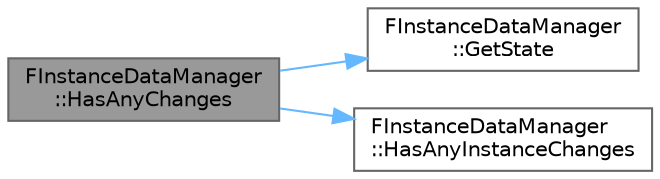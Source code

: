 digraph "FInstanceDataManager::HasAnyChanges"
{
 // INTERACTIVE_SVG=YES
 // LATEX_PDF_SIZE
  bgcolor="transparent";
  edge [fontname=Helvetica,fontsize=10,labelfontname=Helvetica,labelfontsize=10];
  node [fontname=Helvetica,fontsize=10,shape=box,height=0.2,width=0.4];
  rankdir="LR";
  Node1 [id="Node000001",label="FInstanceDataManager\l::HasAnyChanges",height=0.2,width=0.4,color="gray40", fillcolor="grey60", style="filled", fontcolor="black",tooltip="Returns true if there are explicitly tracked instance changes, or the state is not tracked (because n..."];
  Node1 -> Node2 [id="edge1_Node000001_Node000002",color="steelblue1",style="solid",tooltip=" "];
  Node2 [id="Node000002",label="FInstanceDataManager\l::GetState",height=0.2,width=0.4,color="grey40", fillcolor="white", style="filled",URL="$dc/d61/classFInstanceDataManager.html#a3d2995185fc4a020589c59f5f0afef82",tooltip=" "];
  Node1 -> Node3 [id="edge2_Node000001_Node000003",color="steelblue1",style="solid",tooltip=" "];
  Node3 [id="Node000003",label="FInstanceDataManager\l::HasAnyInstanceChanges",height=0.2,width=0.4,color="grey40", fillcolor="white", style="filled",URL="$dc/d61/classFInstanceDataManager.html#ad20376d704328275bec84acadcffc009",tooltip=" "];
}
